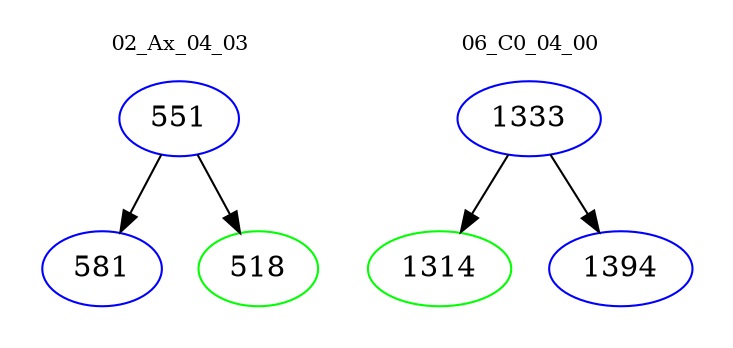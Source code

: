 digraph{
subgraph cluster_0 {
color = white
label = "02_Ax_04_03";
fontsize=10;
T0_551 [label="551", color="blue"]
T0_551 -> T0_581 [color="black"]
T0_581 [label="581", color="blue"]
T0_551 -> T0_518 [color="black"]
T0_518 [label="518", color="green"]
}
subgraph cluster_1 {
color = white
label = "06_C0_04_00";
fontsize=10;
T1_1333 [label="1333", color="blue"]
T1_1333 -> T1_1314 [color="black"]
T1_1314 [label="1314", color="green"]
T1_1333 -> T1_1394 [color="black"]
T1_1394 [label="1394", color="blue"]
}
}
